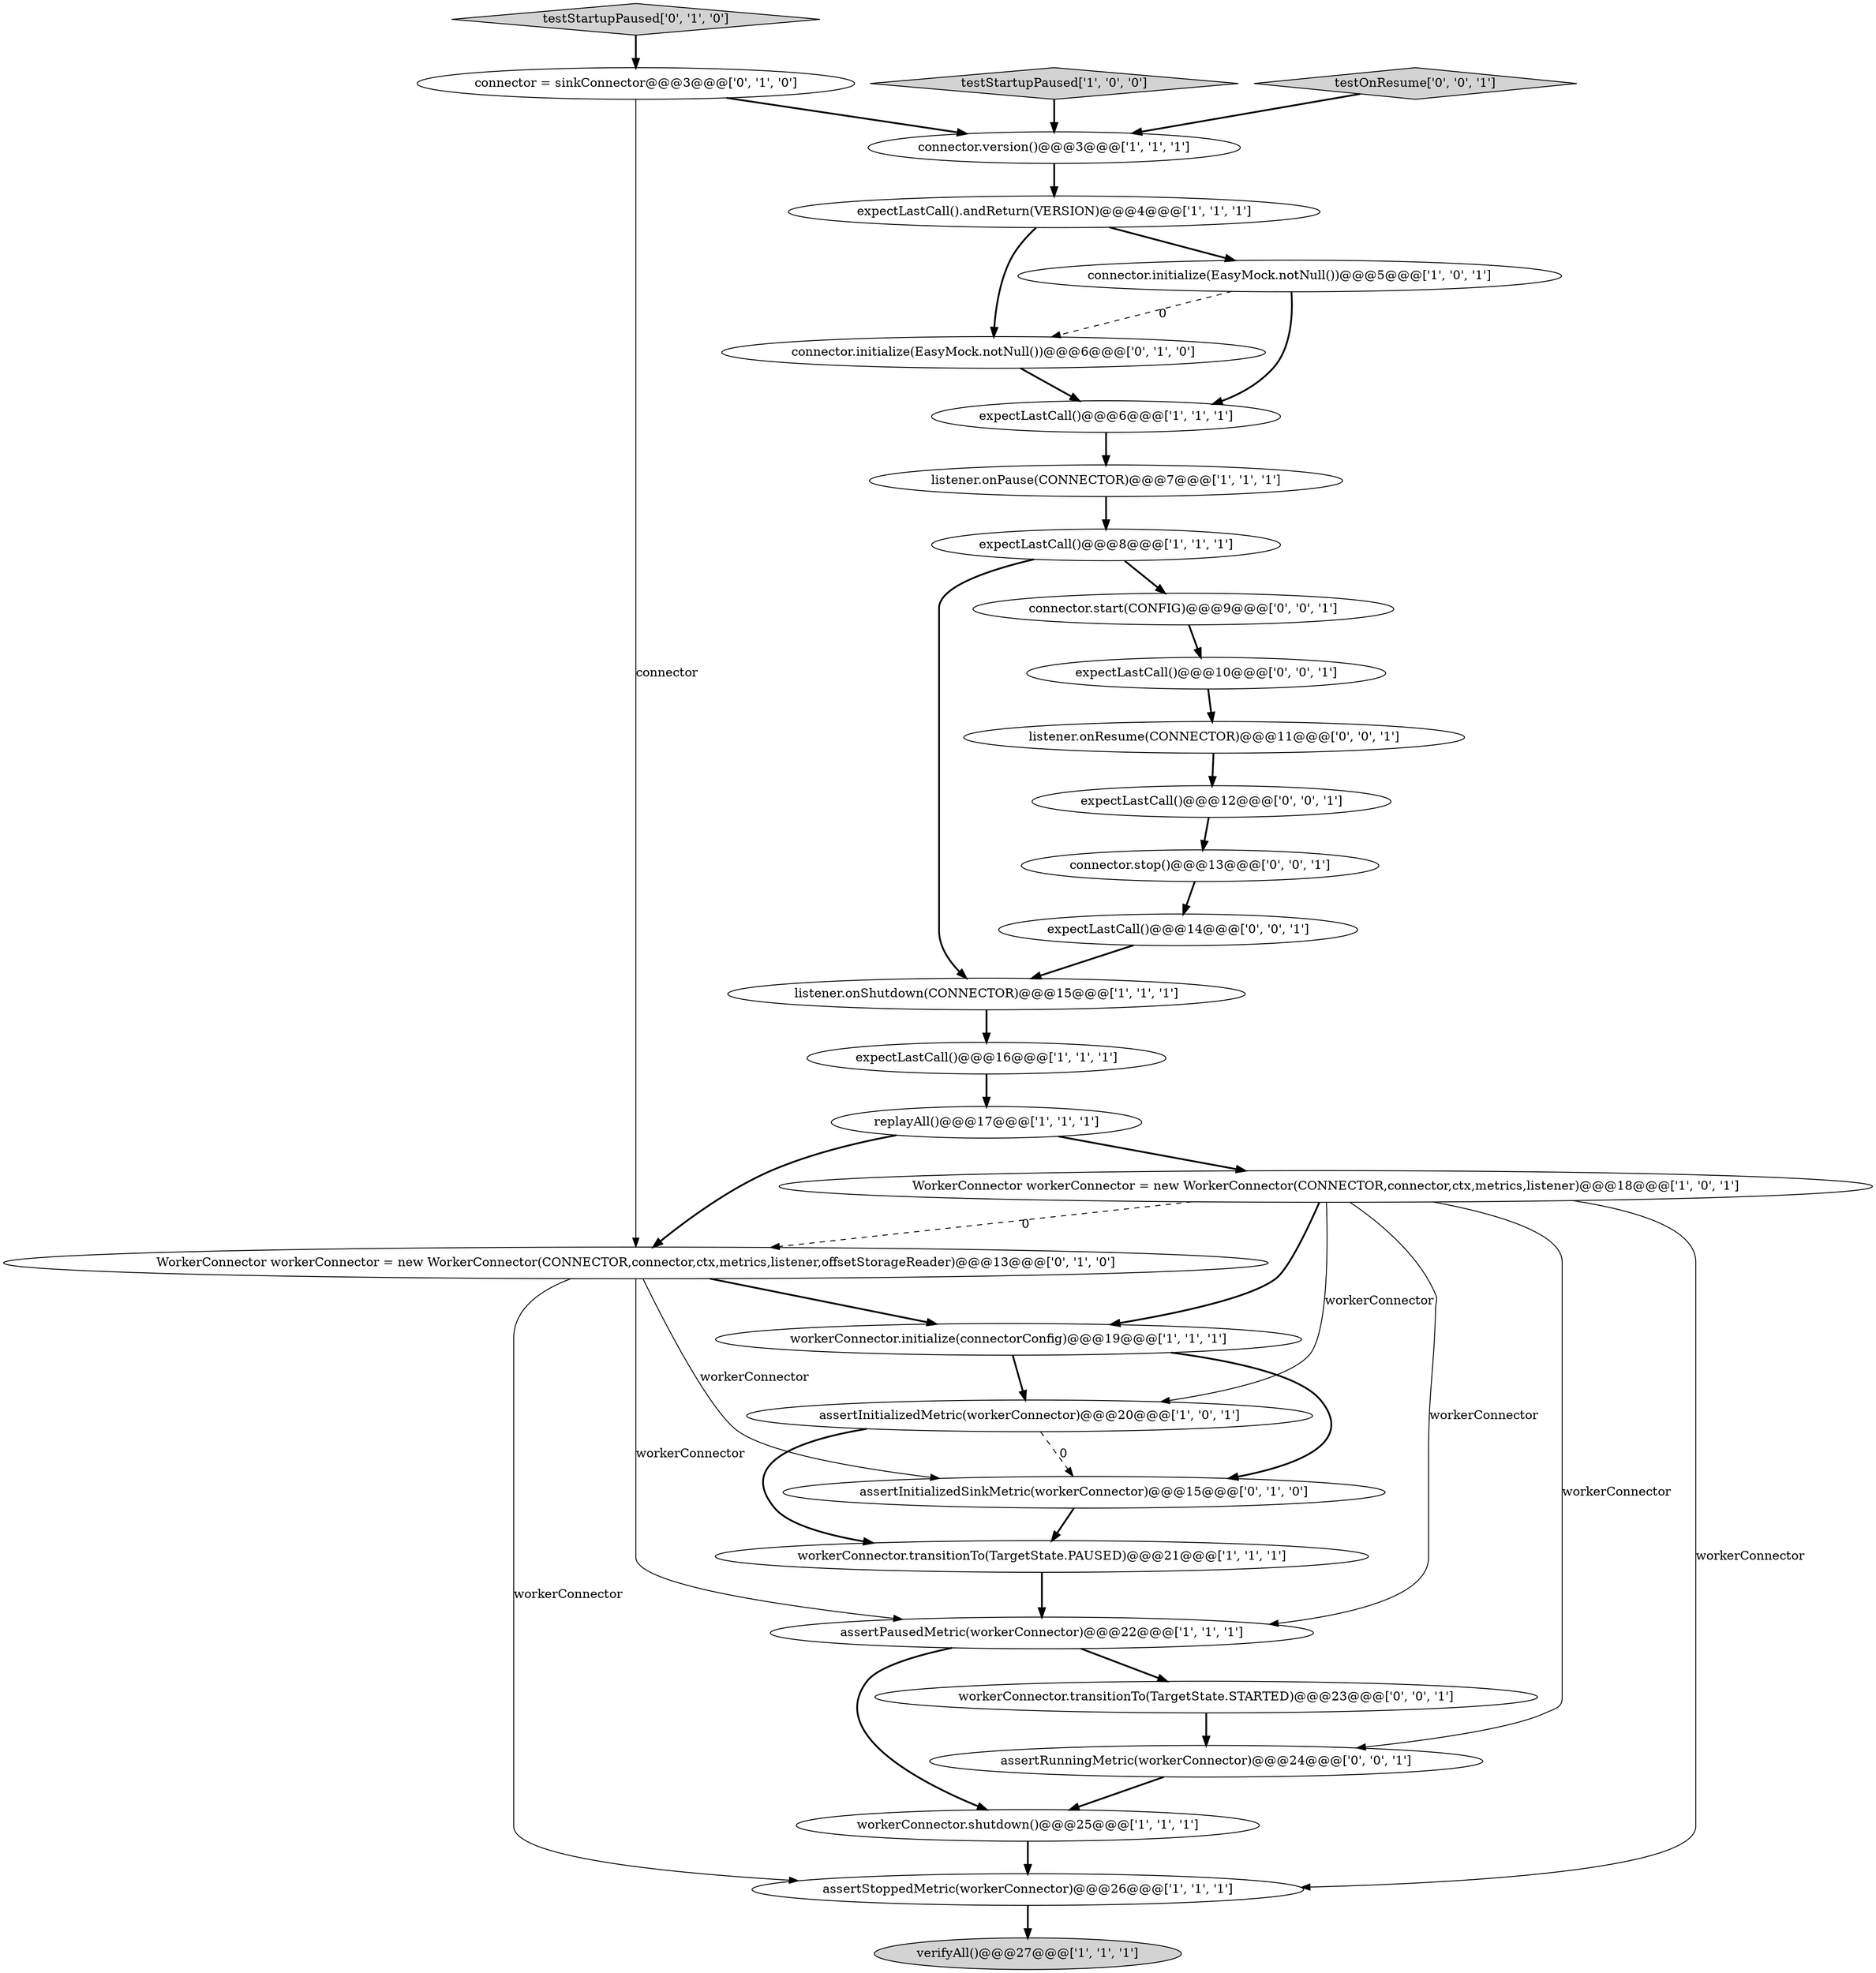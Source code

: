 digraph {
12 [style = filled, label = "workerConnector.transitionTo(TargetState.PAUSED)@@@21@@@['1', '1', '1']", fillcolor = white, shape = ellipse image = "AAA0AAABBB1BBB"];
3 [style = filled, label = "expectLastCall()@@@16@@@['1', '1', '1']", fillcolor = white, shape = ellipse image = "AAA0AAABBB1BBB"];
16 [style = filled, label = "workerConnector.initialize(connectorConfig)@@@19@@@['1', '1', '1']", fillcolor = white, shape = ellipse image = "AAA0AAABBB1BBB"];
28 [style = filled, label = "expectLastCall()@@@12@@@['0', '0', '1']", fillcolor = white, shape = ellipse image = "AAA0AAABBB3BBB"];
14 [style = filled, label = "verifyAll()@@@27@@@['1', '1', '1']", fillcolor = lightgray, shape = ellipse image = "AAA0AAABBB1BBB"];
30 [style = filled, label = "expectLastCall()@@@14@@@['0', '0', '1']", fillcolor = white, shape = ellipse image = "AAA0AAABBB3BBB"];
27 [style = filled, label = "assertRunningMetric(workerConnector)@@@24@@@['0', '0', '1']", fillcolor = white, shape = ellipse image = "AAA0AAABBB3BBB"];
24 [style = filled, label = "expectLastCall()@@@10@@@['0', '0', '1']", fillcolor = white, shape = ellipse image = "AAA0AAABBB3BBB"];
25 [style = filled, label = "testOnResume['0', '0', '1']", fillcolor = lightgray, shape = diamond image = "AAA0AAABBB3BBB"];
13 [style = filled, label = "WorkerConnector workerConnector = new WorkerConnector(CONNECTOR,connector,ctx,metrics,listener)@@@18@@@['1', '0', '1']", fillcolor = white, shape = ellipse image = "AAA0AAABBB1BBB"];
0 [style = filled, label = "assertStoppedMetric(workerConnector)@@@26@@@['1', '1', '1']", fillcolor = white, shape = ellipse image = "AAA0AAABBB1BBB"];
6 [style = filled, label = "listener.onShutdown(CONNECTOR)@@@15@@@['1', '1', '1']", fillcolor = white, shape = ellipse image = "AAA0AAABBB1BBB"];
7 [style = filled, label = "listener.onPause(CONNECTOR)@@@7@@@['1', '1', '1']", fillcolor = white, shape = ellipse image = "AAA0AAABBB1BBB"];
19 [style = filled, label = "WorkerConnector workerConnector = new WorkerConnector(CONNECTOR,connector,ctx,metrics,listener,offsetStorageReader)@@@13@@@['0', '1', '0']", fillcolor = white, shape = ellipse image = "AAA1AAABBB2BBB"];
26 [style = filled, label = "connector.stop()@@@13@@@['0', '0', '1']", fillcolor = white, shape = ellipse image = "AAA0AAABBB3BBB"];
21 [style = filled, label = "connector.initialize(EasyMock.notNull())@@@6@@@['0', '1', '0']", fillcolor = white, shape = ellipse image = "AAA1AAABBB2BBB"];
4 [style = filled, label = "assertInitializedMetric(workerConnector)@@@20@@@['1', '0', '1']", fillcolor = white, shape = ellipse image = "AAA0AAABBB1BBB"];
17 [style = filled, label = "assertPausedMetric(workerConnector)@@@22@@@['1', '1', '1']", fillcolor = white, shape = ellipse image = "AAA0AAABBB1BBB"];
1 [style = filled, label = "expectLastCall().andReturn(VERSION)@@@4@@@['1', '1', '1']", fillcolor = white, shape = ellipse image = "AAA0AAABBB1BBB"];
10 [style = filled, label = "connector.version()@@@3@@@['1', '1', '1']", fillcolor = white, shape = ellipse image = "AAA0AAABBB1BBB"];
18 [style = filled, label = "connector = sinkConnector@@@3@@@['0', '1', '0']", fillcolor = white, shape = ellipse image = "AAA1AAABBB2BBB"];
9 [style = filled, label = "testStartupPaused['1', '0', '0']", fillcolor = lightgray, shape = diamond image = "AAA0AAABBB1BBB"];
29 [style = filled, label = "connector.start(CONFIG)@@@9@@@['0', '0', '1']", fillcolor = white, shape = ellipse image = "AAA0AAABBB3BBB"];
23 [style = filled, label = "workerConnector.transitionTo(TargetState.STARTED)@@@23@@@['0', '0', '1']", fillcolor = white, shape = ellipse image = "AAA0AAABBB3BBB"];
20 [style = filled, label = "testStartupPaused['0', '1', '0']", fillcolor = lightgray, shape = diamond image = "AAA0AAABBB2BBB"];
11 [style = filled, label = "expectLastCall()@@@6@@@['1', '1', '1']", fillcolor = white, shape = ellipse image = "AAA0AAABBB1BBB"];
8 [style = filled, label = "replayAll()@@@17@@@['1', '1', '1']", fillcolor = white, shape = ellipse image = "AAA0AAABBB1BBB"];
5 [style = filled, label = "expectLastCall()@@@8@@@['1', '1', '1']", fillcolor = white, shape = ellipse image = "AAA0AAABBB1BBB"];
31 [style = filled, label = "listener.onResume(CONNECTOR)@@@11@@@['0', '0', '1']", fillcolor = white, shape = ellipse image = "AAA0AAABBB3BBB"];
15 [style = filled, label = "workerConnector.shutdown()@@@25@@@['1', '1', '1']", fillcolor = white, shape = ellipse image = "AAA0AAABBB1BBB"];
2 [style = filled, label = "connector.initialize(EasyMock.notNull())@@@5@@@['1', '0', '1']", fillcolor = white, shape = ellipse image = "AAA0AAABBB1BBB"];
22 [style = filled, label = "assertInitializedSinkMetric(workerConnector)@@@15@@@['0', '1', '0']", fillcolor = white, shape = ellipse image = "AAA1AAABBB2BBB"];
21->11 [style = bold, label=""];
13->27 [style = solid, label="workerConnector"];
16->4 [style = bold, label=""];
2->11 [style = bold, label=""];
25->10 [style = bold, label=""];
20->18 [style = bold, label=""];
1->21 [style = bold, label=""];
28->26 [style = bold, label=""];
13->19 [style = dashed, label="0"];
27->15 [style = bold, label=""];
16->22 [style = bold, label=""];
11->7 [style = bold, label=""];
19->16 [style = bold, label=""];
10->1 [style = bold, label=""];
12->17 [style = bold, label=""];
15->0 [style = bold, label=""];
18->19 [style = solid, label="connector"];
24->31 [style = bold, label=""];
17->15 [style = bold, label=""];
13->16 [style = bold, label=""];
30->6 [style = bold, label=""];
4->22 [style = dashed, label="0"];
18->10 [style = bold, label=""];
6->3 [style = bold, label=""];
19->17 [style = solid, label="workerConnector"];
3->8 [style = bold, label=""];
8->13 [style = bold, label=""];
4->12 [style = bold, label=""];
17->23 [style = bold, label=""];
5->29 [style = bold, label=""];
7->5 [style = bold, label=""];
19->0 [style = solid, label="workerConnector"];
2->21 [style = dashed, label="0"];
13->17 [style = solid, label="workerConnector"];
19->22 [style = solid, label="workerConnector"];
29->24 [style = bold, label=""];
13->0 [style = solid, label="workerConnector"];
22->12 [style = bold, label=""];
0->14 [style = bold, label=""];
31->28 [style = bold, label=""];
26->30 [style = bold, label=""];
13->4 [style = solid, label="workerConnector"];
1->2 [style = bold, label=""];
5->6 [style = bold, label=""];
8->19 [style = bold, label=""];
9->10 [style = bold, label=""];
23->27 [style = bold, label=""];
}
